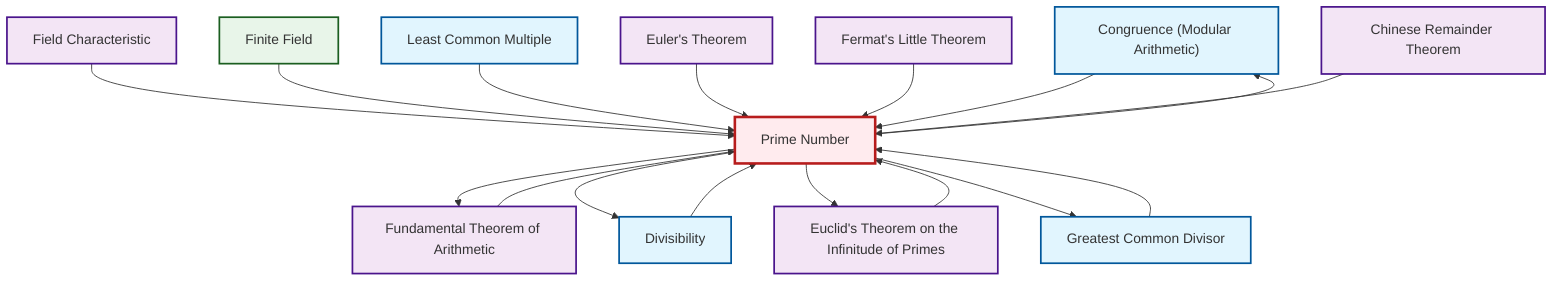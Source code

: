 graph TD
    classDef definition fill:#e1f5fe,stroke:#01579b,stroke-width:2px
    classDef theorem fill:#f3e5f5,stroke:#4a148c,stroke-width:2px
    classDef axiom fill:#fff3e0,stroke:#e65100,stroke-width:2px
    classDef example fill:#e8f5e9,stroke:#1b5e20,stroke-width:2px
    classDef current fill:#ffebee,stroke:#b71c1c,stroke-width:3px
    def-congruence["Congruence (Modular Arithmetic)"]:::definition
    def-divisibility["Divisibility"]:::definition
    def-gcd["Greatest Common Divisor"]:::definition
    def-lcm["Least Common Multiple"]:::definition
    ex-finite-field["Finite Field"]:::example
    def-prime["Prime Number"]:::definition
    thm-euclid-infinitude-primes["Euclid's Theorem on the Infinitude of Primes"]:::theorem
    thm-fundamental-arithmetic["Fundamental Theorem of Arithmetic"]:::theorem
    thm-field-characteristic["Field Characteristic"]:::theorem
    thm-chinese-remainder["Chinese Remainder Theorem"]:::theorem
    thm-fermat-little["Fermat's Little Theorem"]:::theorem
    thm-euler["Euler's Theorem"]:::theorem
    def-prime --> thm-fundamental-arithmetic
    thm-field-characteristic --> def-prime
    ex-finite-field --> def-prime
    def-gcd --> def-prime
    def-prime --> def-divisibility
    def-divisibility --> def-prime
    def-prime --> def-congruence
    def-lcm --> def-prime
    thm-euler --> def-prime
    thm-fermat-little --> def-prime
    thm-fundamental-arithmetic --> def-prime
    thm-euclid-infinitude-primes --> def-prime
    def-congruence --> def-prime
    def-prime --> thm-euclid-infinitude-primes
    thm-chinese-remainder --> def-prime
    def-prime --> def-gcd
    class def-prime current